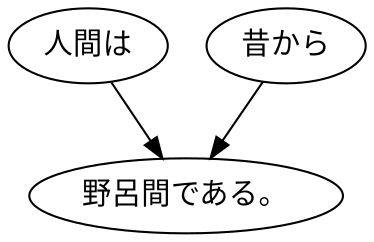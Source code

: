 digraph graph3904 {
	node0 [label="人間は"];
	node1 [label="昔から"];
	node2 [label="野呂間である。"];
	node0 -> node2;
	node1 -> node2;
}
